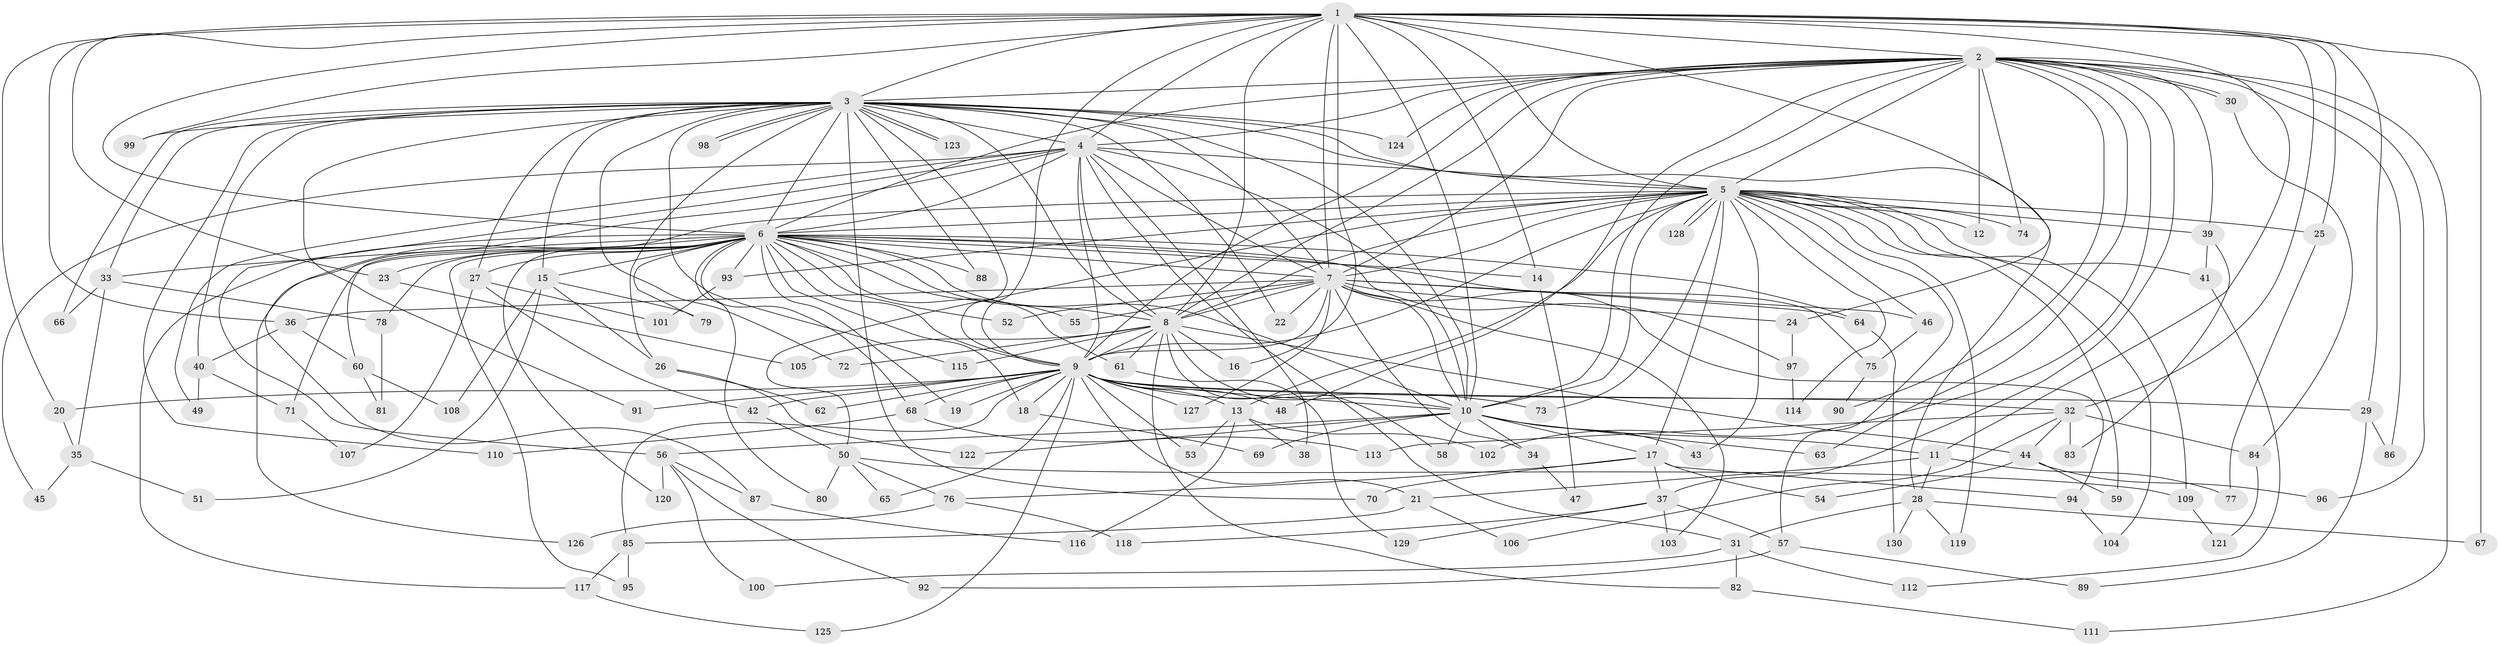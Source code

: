 // Generated by graph-tools (version 1.1) at 2025/25/03/09/25 03:25:38]
// undirected, 130 vertices, 285 edges
graph export_dot {
graph [start="1"]
  node [color=gray90,style=filled];
  1;
  2;
  3;
  4;
  5;
  6;
  7;
  8;
  9;
  10;
  11;
  12;
  13;
  14;
  15;
  16;
  17;
  18;
  19;
  20;
  21;
  22;
  23;
  24;
  25;
  26;
  27;
  28;
  29;
  30;
  31;
  32;
  33;
  34;
  35;
  36;
  37;
  38;
  39;
  40;
  41;
  42;
  43;
  44;
  45;
  46;
  47;
  48;
  49;
  50;
  51;
  52;
  53;
  54;
  55;
  56;
  57;
  58;
  59;
  60;
  61;
  62;
  63;
  64;
  65;
  66;
  67;
  68;
  69;
  70;
  71;
  72;
  73;
  74;
  75;
  76;
  77;
  78;
  79;
  80;
  81;
  82;
  83;
  84;
  85;
  86;
  87;
  88;
  89;
  90;
  91;
  92;
  93;
  94;
  95;
  96;
  97;
  98;
  99;
  100;
  101;
  102;
  103;
  104;
  105;
  106;
  107;
  108;
  109;
  110;
  111;
  112;
  113;
  114;
  115;
  116;
  117;
  118;
  119;
  120;
  121;
  122;
  123;
  124;
  125;
  126;
  127;
  128;
  129;
  130;
  1 -- 2;
  1 -- 3;
  1 -- 4;
  1 -- 5;
  1 -- 6;
  1 -- 7;
  1 -- 8;
  1 -- 9;
  1 -- 10;
  1 -- 11;
  1 -- 14;
  1 -- 16;
  1 -- 20;
  1 -- 23;
  1 -- 24;
  1 -- 25;
  1 -- 29;
  1 -- 32;
  1 -- 36;
  1 -- 67;
  1 -- 99;
  2 -- 3;
  2 -- 4;
  2 -- 5;
  2 -- 6;
  2 -- 7;
  2 -- 8;
  2 -- 9;
  2 -- 10;
  2 -- 12;
  2 -- 30;
  2 -- 30;
  2 -- 37;
  2 -- 39;
  2 -- 48;
  2 -- 63;
  2 -- 74;
  2 -- 86;
  2 -- 90;
  2 -- 96;
  2 -- 102;
  2 -- 111;
  2 -- 124;
  3 -- 4;
  3 -- 5;
  3 -- 6;
  3 -- 7;
  3 -- 8;
  3 -- 9;
  3 -- 10;
  3 -- 15;
  3 -- 22;
  3 -- 26;
  3 -- 27;
  3 -- 28;
  3 -- 33;
  3 -- 40;
  3 -- 66;
  3 -- 70;
  3 -- 72;
  3 -- 88;
  3 -- 91;
  3 -- 98;
  3 -- 98;
  3 -- 99;
  3 -- 110;
  3 -- 115;
  3 -- 123;
  3 -- 123;
  3 -- 124;
  4 -- 5;
  4 -- 6;
  4 -- 7;
  4 -- 8;
  4 -- 9;
  4 -- 10;
  4 -- 31;
  4 -- 38;
  4 -- 45;
  4 -- 49;
  4 -- 56;
  4 -- 87;
  5 -- 6;
  5 -- 7;
  5 -- 8;
  5 -- 9;
  5 -- 10;
  5 -- 12;
  5 -- 13;
  5 -- 17;
  5 -- 25;
  5 -- 39;
  5 -- 41;
  5 -- 43;
  5 -- 46;
  5 -- 50;
  5 -- 57;
  5 -- 59;
  5 -- 60;
  5 -- 73;
  5 -- 74;
  5 -- 93;
  5 -- 104;
  5 -- 109;
  5 -- 114;
  5 -- 119;
  5 -- 128;
  5 -- 128;
  6 -- 7;
  6 -- 8;
  6 -- 9;
  6 -- 10;
  6 -- 14;
  6 -- 15;
  6 -- 18;
  6 -- 19;
  6 -- 23;
  6 -- 27;
  6 -- 33;
  6 -- 52;
  6 -- 55;
  6 -- 61;
  6 -- 64;
  6 -- 68;
  6 -- 71;
  6 -- 75;
  6 -- 78;
  6 -- 79;
  6 -- 80;
  6 -- 88;
  6 -- 93;
  6 -- 95;
  6 -- 97;
  6 -- 117;
  6 -- 120;
  6 -- 126;
  7 -- 8;
  7 -- 9;
  7 -- 10;
  7 -- 22;
  7 -- 24;
  7 -- 34;
  7 -- 36;
  7 -- 46;
  7 -- 52;
  7 -- 55;
  7 -- 64;
  7 -- 94;
  7 -- 103;
  7 -- 127;
  8 -- 9;
  8 -- 10;
  8 -- 16;
  8 -- 44;
  8 -- 58;
  8 -- 61;
  8 -- 72;
  8 -- 82;
  8 -- 105;
  8 -- 115;
  9 -- 10;
  9 -- 13;
  9 -- 18;
  9 -- 19;
  9 -- 20;
  9 -- 21;
  9 -- 29;
  9 -- 32;
  9 -- 42;
  9 -- 48;
  9 -- 53;
  9 -- 62;
  9 -- 65;
  9 -- 68;
  9 -- 73;
  9 -- 85;
  9 -- 91;
  9 -- 125;
  9 -- 127;
  10 -- 11;
  10 -- 17;
  10 -- 34;
  10 -- 43;
  10 -- 56;
  10 -- 58;
  10 -- 63;
  10 -- 69;
  10 -- 122;
  11 -- 21;
  11 -- 28;
  11 -- 77;
  13 -- 38;
  13 -- 53;
  13 -- 102;
  13 -- 116;
  14 -- 47;
  15 -- 26;
  15 -- 51;
  15 -- 79;
  15 -- 108;
  17 -- 37;
  17 -- 54;
  17 -- 70;
  17 -- 76;
  17 -- 94;
  18 -- 69;
  20 -- 35;
  21 -- 85;
  21 -- 106;
  23 -- 105;
  24 -- 97;
  25 -- 77;
  26 -- 62;
  26 -- 122;
  27 -- 42;
  27 -- 101;
  27 -- 107;
  28 -- 31;
  28 -- 67;
  28 -- 119;
  28 -- 130;
  29 -- 86;
  29 -- 89;
  30 -- 84;
  31 -- 82;
  31 -- 100;
  31 -- 112;
  32 -- 44;
  32 -- 83;
  32 -- 84;
  32 -- 106;
  32 -- 113;
  33 -- 35;
  33 -- 66;
  33 -- 78;
  34 -- 47;
  35 -- 45;
  35 -- 51;
  36 -- 40;
  36 -- 60;
  37 -- 57;
  37 -- 103;
  37 -- 118;
  37 -- 129;
  39 -- 41;
  39 -- 83;
  40 -- 49;
  40 -- 71;
  41 -- 112;
  42 -- 50;
  44 -- 54;
  44 -- 59;
  44 -- 96;
  46 -- 75;
  50 -- 65;
  50 -- 76;
  50 -- 80;
  50 -- 109;
  56 -- 87;
  56 -- 92;
  56 -- 100;
  56 -- 120;
  57 -- 89;
  57 -- 92;
  60 -- 81;
  60 -- 108;
  61 -- 129;
  64 -- 130;
  68 -- 110;
  68 -- 113;
  71 -- 107;
  75 -- 90;
  76 -- 118;
  76 -- 126;
  78 -- 81;
  82 -- 111;
  84 -- 121;
  85 -- 95;
  85 -- 117;
  87 -- 116;
  93 -- 101;
  94 -- 104;
  97 -- 114;
  109 -- 121;
  117 -- 125;
}
